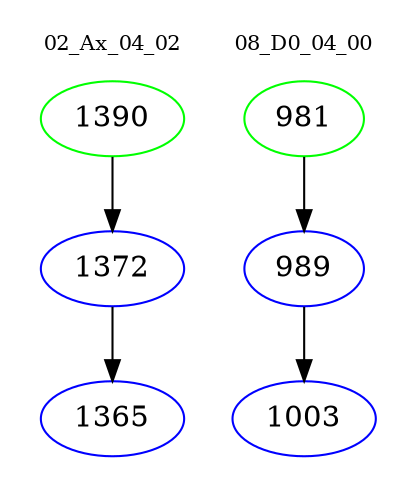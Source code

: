 digraph{
subgraph cluster_0 {
color = white
label = "02_Ax_04_02";
fontsize=10;
T0_1390 [label="1390", color="green"]
T0_1390 -> T0_1372 [color="black"]
T0_1372 [label="1372", color="blue"]
T0_1372 -> T0_1365 [color="black"]
T0_1365 [label="1365", color="blue"]
}
subgraph cluster_1 {
color = white
label = "08_D0_04_00";
fontsize=10;
T1_981 [label="981", color="green"]
T1_981 -> T1_989 [color="black"]
T1_989 [label="989", color="blue"]
T1_989 -> T1_1003 [color="black"]
T1_1003 [label="1003", color="blue"]
}
}
